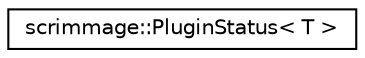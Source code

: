 digraph "Graphical Class Hierarchy"
{
 // LATEX_PDF_SIZE
  edge [fontname="Helvetica",fontsize="10",labelfontname="Helvetica",labelfontsize="10"];
  node [fontname="Helvetica",fontsize="10",shape=record];
  rankdir="LR";
  Node0 [label="scrimmage::PluginStatus\< T \>",height=0.2,width=0.4,color="black", fillcolor="white", style="filled",URL="$classscrimmage_1_1PluginStatus.html",tooltip=" "];
}
